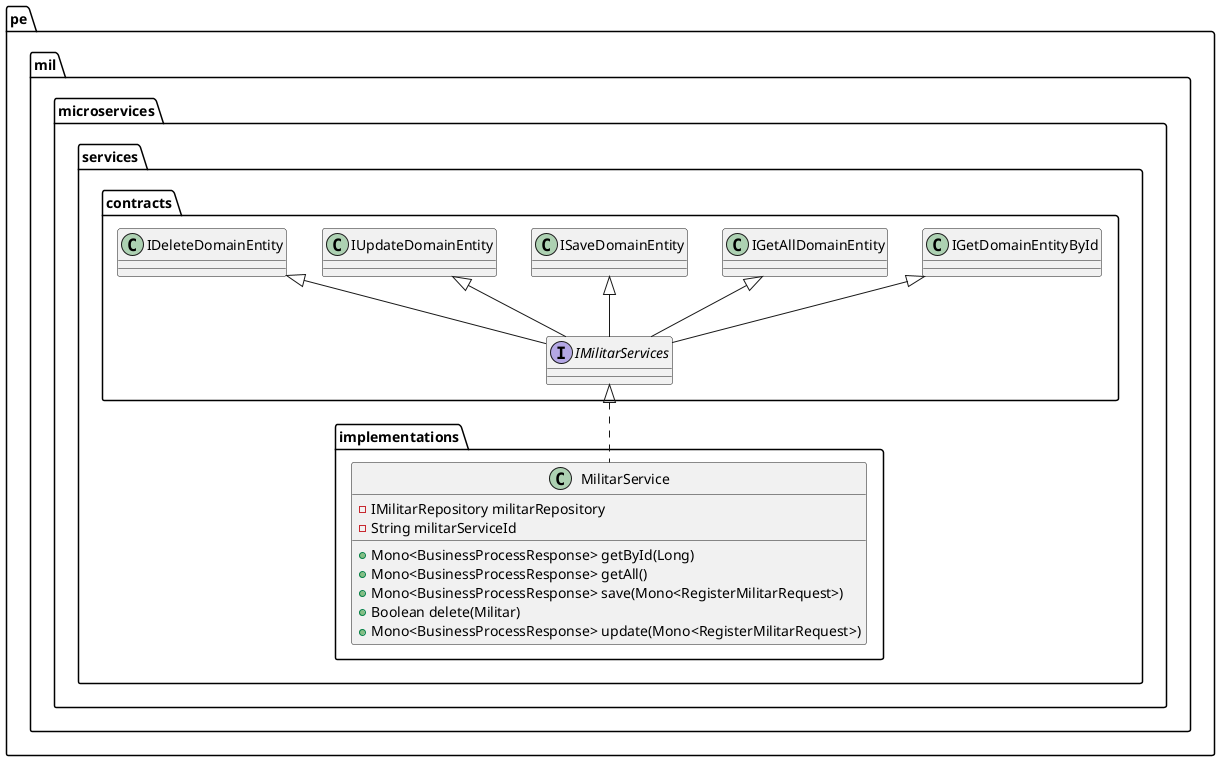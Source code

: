 @startuml
class pe.mil.microservices.services.implementations.MilitarService {
- IMilitarRepository militarRepository
- String militarServiceId
+ Mono<BusinessProcessResponse> getById(Long)
+ Mono<BusinessProcessResponse> getAll()
+ Mono<BusinessProcessResponse> save(Mono<RegisterMilitarRequest>)
+ Boolean delete(Militar)
+ Mono<BusinessProcessResponse> update(Mono<RegisterMilitarRequest>)
}
interface pe.mil.microservices.services.contracts.IMilitarServices {
}


pe.mil.microservices.services.contracts.IMilitarServices <|.. pe.mil.microservices.services.implementations.MilitarService
pe.mil.microservices.services.contracts.IGetDomainEntityById <|-- pe.mil.microservices.services.contracts.IMilitarServices
pe.mil.microservices.services.contracts.IGetAllDomainEntity <|-- pe.mil.microservices.services.contracts.IMilitarServices
pe.mil.microservices.services.contracts.ISaveDomainEntity <|-- pe.mil.microservices.services.contracts.IMilitarServices
pe.mil.microservices.services.contracts.IUpdateDomainEntity <|-- pe.mil.microservices.services.contracts.IMilitarServices
pe.mil.microservices.services.contracts.IDeleteDomainEntity <|-- pe.mil.microservices.services.contracts.IMilitarServices
@enduml
